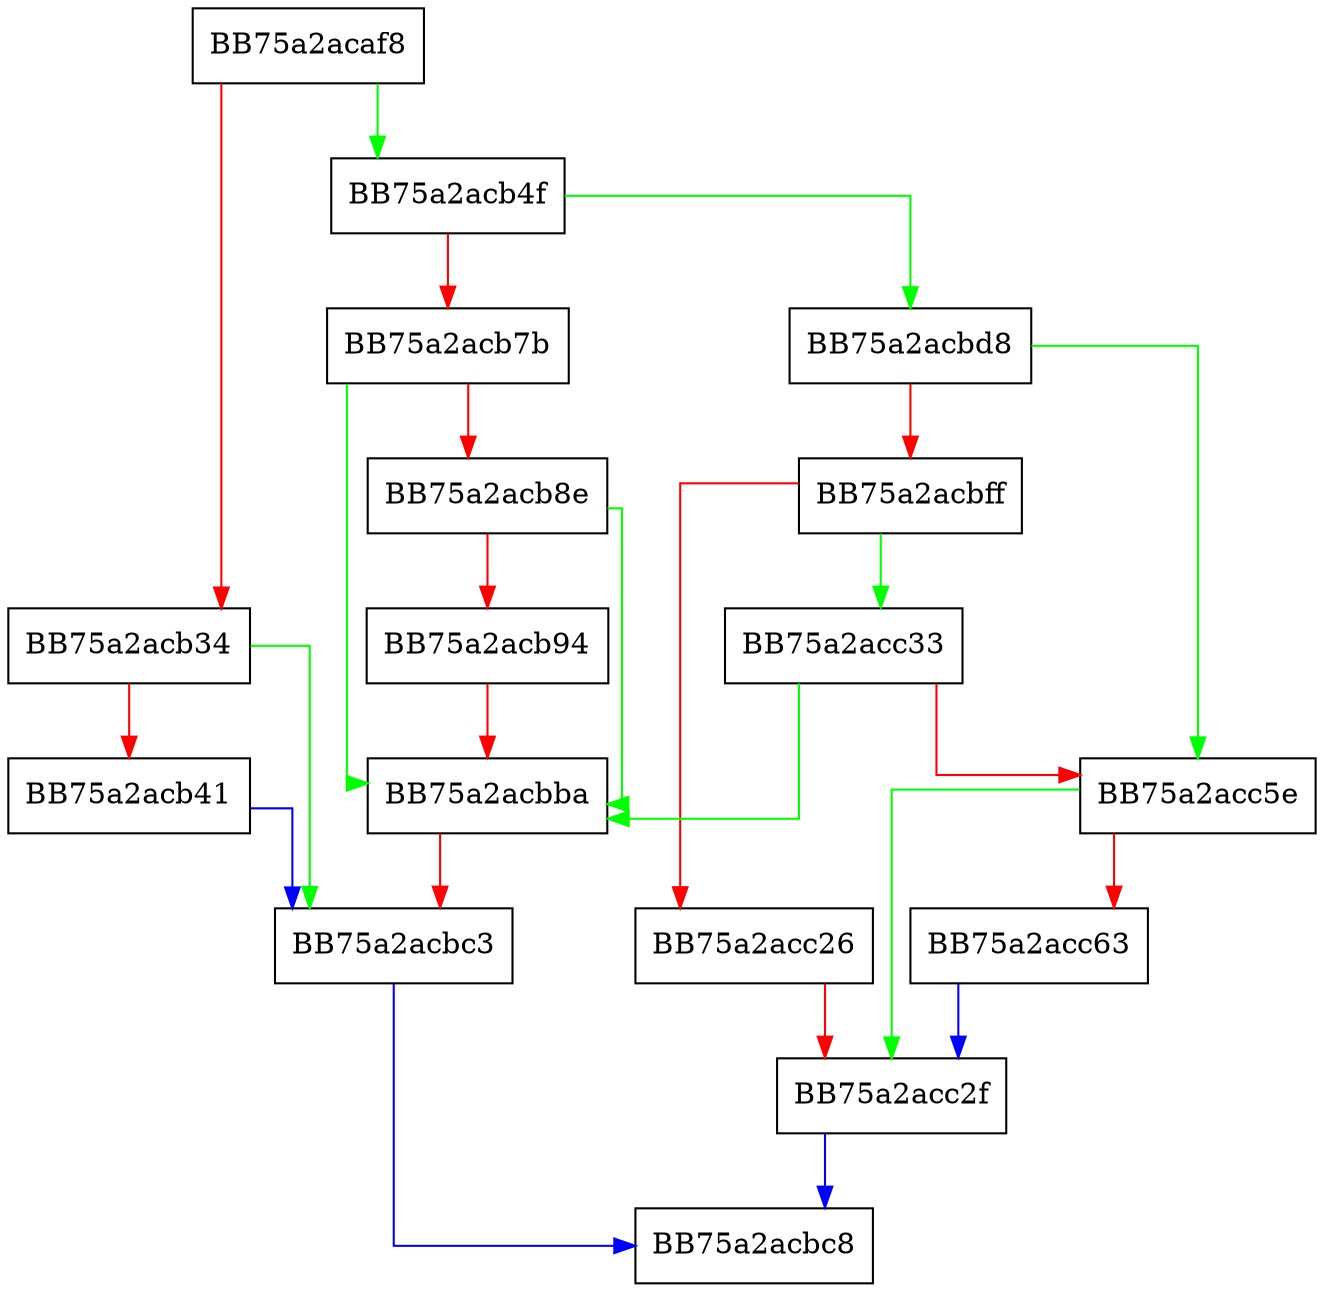 digraph add_timestamp_info {
  node [shape="box"];
  graph [splines=ortho];
  BB75a2acaf8 -> BB75a2acb4f [color="green"];
  BB75a2acaf8 -> BB75a2acb34 [color="red"];
  BB75a2acb34 -> BB75a2acbc3 [color="green"];
  BB75a2acb34 -> BB75a2acb41 [color="red"];
  BB75a2acb41 -> BB75a2acbc3 [color="blue"];
  BB75a2acb4f -> BB75a2acbd8 [color="green"];
  BB75a2acb4f -> BB75a2acb7b [color="red"];
  BB75a2acb7b -> BB75a2acbba [color="green"];
  BB75a2acb7b -> BB75a2acb8e [color="red"];
  BB75a2acb8e -> BB75a2acbba [color="green"];
  BB75a2acb8e -> BB75a2acb94 [color="red"];
  BB75a2acb94 -> BB75a2acbba [color="red"];
  BB75a2acbba -> BB75a2acbc3 [color="red"];
  BB75a2acbc3 -> BB75a2acbc8 [color="blue"];
  BB75a2acbd8 -> BB75a2acc5e [color="green"];
  BB75a2acbd8 -> BB75a2acbff [color="red"];
  BB75a2acbff -> BB75a2acc33 [color="green"];
  BB75a2acbff -> BB75a2acc26 [color="red"];
  BB75a2acc26 -> BB75a2acc2f [color="red"];
  BB75a2acc2f -> BB75a2acbc8 [color="blue"];
  BB75a2acc33 -> BB75a2acbba [color="green"];
  BB75a2acc33 -> BB75a2acc5e [color="red"];
  BB75a2acc5e -> BB75a2acc2f [color="green"];
  BB75a2acc5e -> BB75a2acc63 [color="red"];
  BB75a2acc63 -> BB75a2acc2f [color="blue"];
}